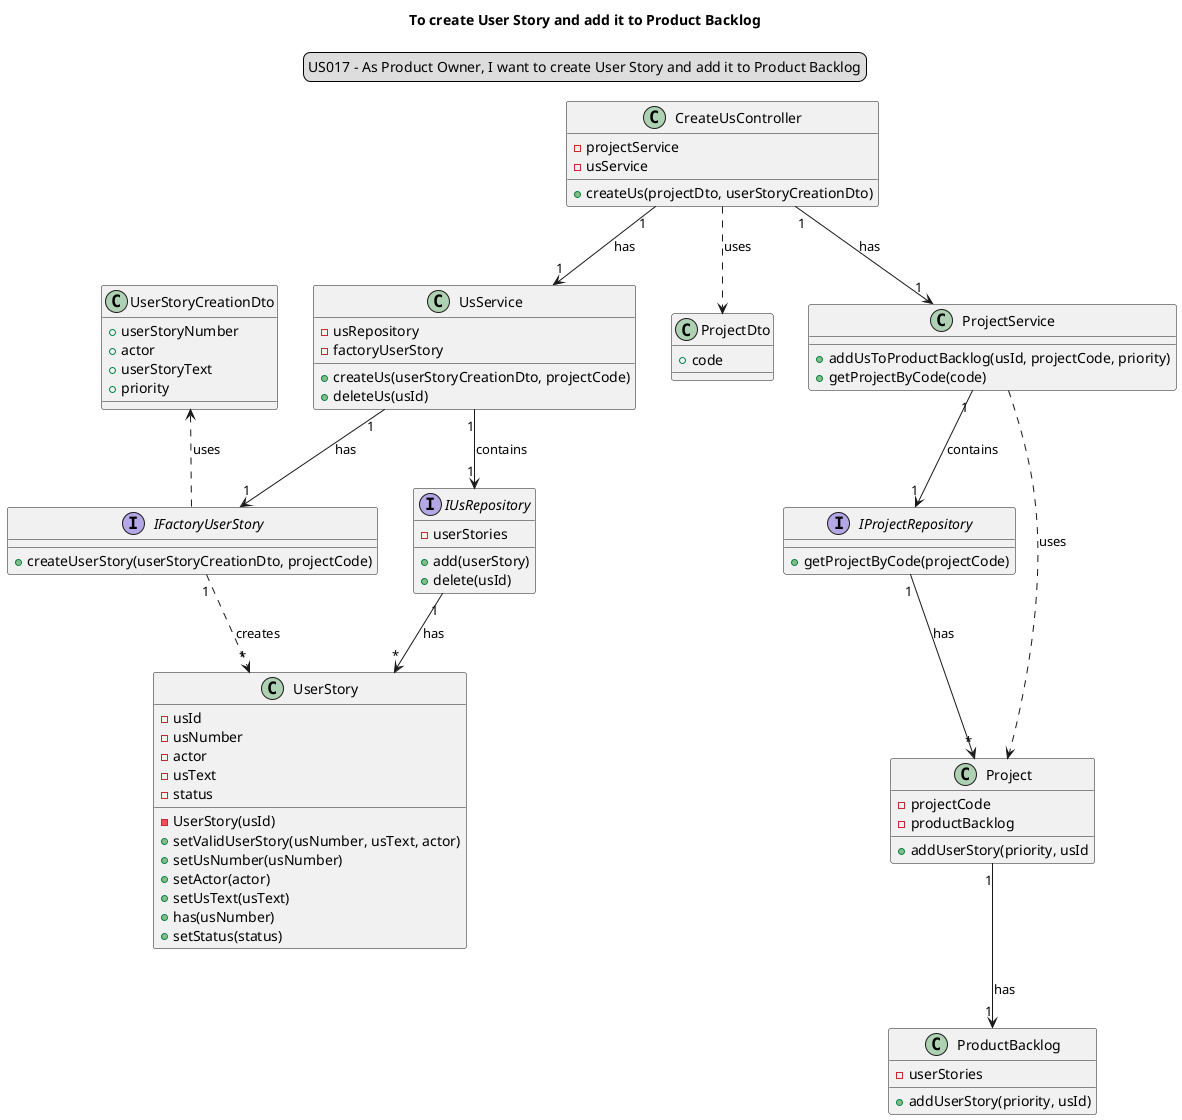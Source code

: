 @startuml
'https://plantuml.com/sequence-diagram
legend top
US017 - As Product Owner, I want to create User Story and add it to Product Backlog
end legend
skinparam sequenceMessageAlign center
title To create User Story and add it to Product Backlog


class "CreateUsController" {
- projectService
- usService
+ createUs(projectDto, userStoryCreationDto)
}

class "UsService" {
- usRepository
- factoryUserStory
+ createUs(userStoryCreationDto, projectCode)
+ deleteUs(usId)
}

class "ProjectService"{
+ addUsToProductBacklog(usId, projectCode, priority)
+getProjectByCode(code)
}

class "UserStoryCreationDto"{
+userStoryNumber
+actor
+userStoryText
+priority
}

class "ProjectDto"{
+code
}

class "Project"{
-projectCode
-productBacklog
+ addUserStory(priority, usId
}

class "ProductBacklog" {
-userStories
+addUserStory(priority, usId)
}

interface IProjectRepository{
+getProjectByCode(projectCode)
}

class "UserStory"{
- usId
- usNumber
- actor
- usText
- status
-UserStory(usId)
+setValidUserStory(usNumber, usText, actor)
+setUsNumber(usNumber)
+setActor(actor)
+setUsText(usText)
+has(usNumber)
+setStatus(status)
}

interface "IFactoryUserStory" {
+ createUserStory(userStoryCreationDto, projectCode)
}

interface "IUsRepository" {
-userStories
+add(userStory)
+delete(usId)
}

"CreateUsController""1"-->"1" "UsService": has
"CreateUsController" "1"-->"1" "ProjectService": has
"CreateUsController" ..>"ProjectDto": uses
"ProjectService" ..> "Project": uses
"ProjectService" "1"-->"1" "IProjectRepository": contains
"IProjectRepository" "1"-->"*" "Project": has
"Project" "1"-->"1" "ProductBacklog": has
"UsService" "1"-->"1" "IFactoryUserStory": has
"IFactoryUserStory" "1"..>"*" "UserStory": creates
"UsService" "1"-->"1" "IUsRepository": contains
"IUsRepository" "1"-->"*" "UserStory": has
"UserStoryCreationDto" <.. "IFactoryUserStory": uses
@enduml